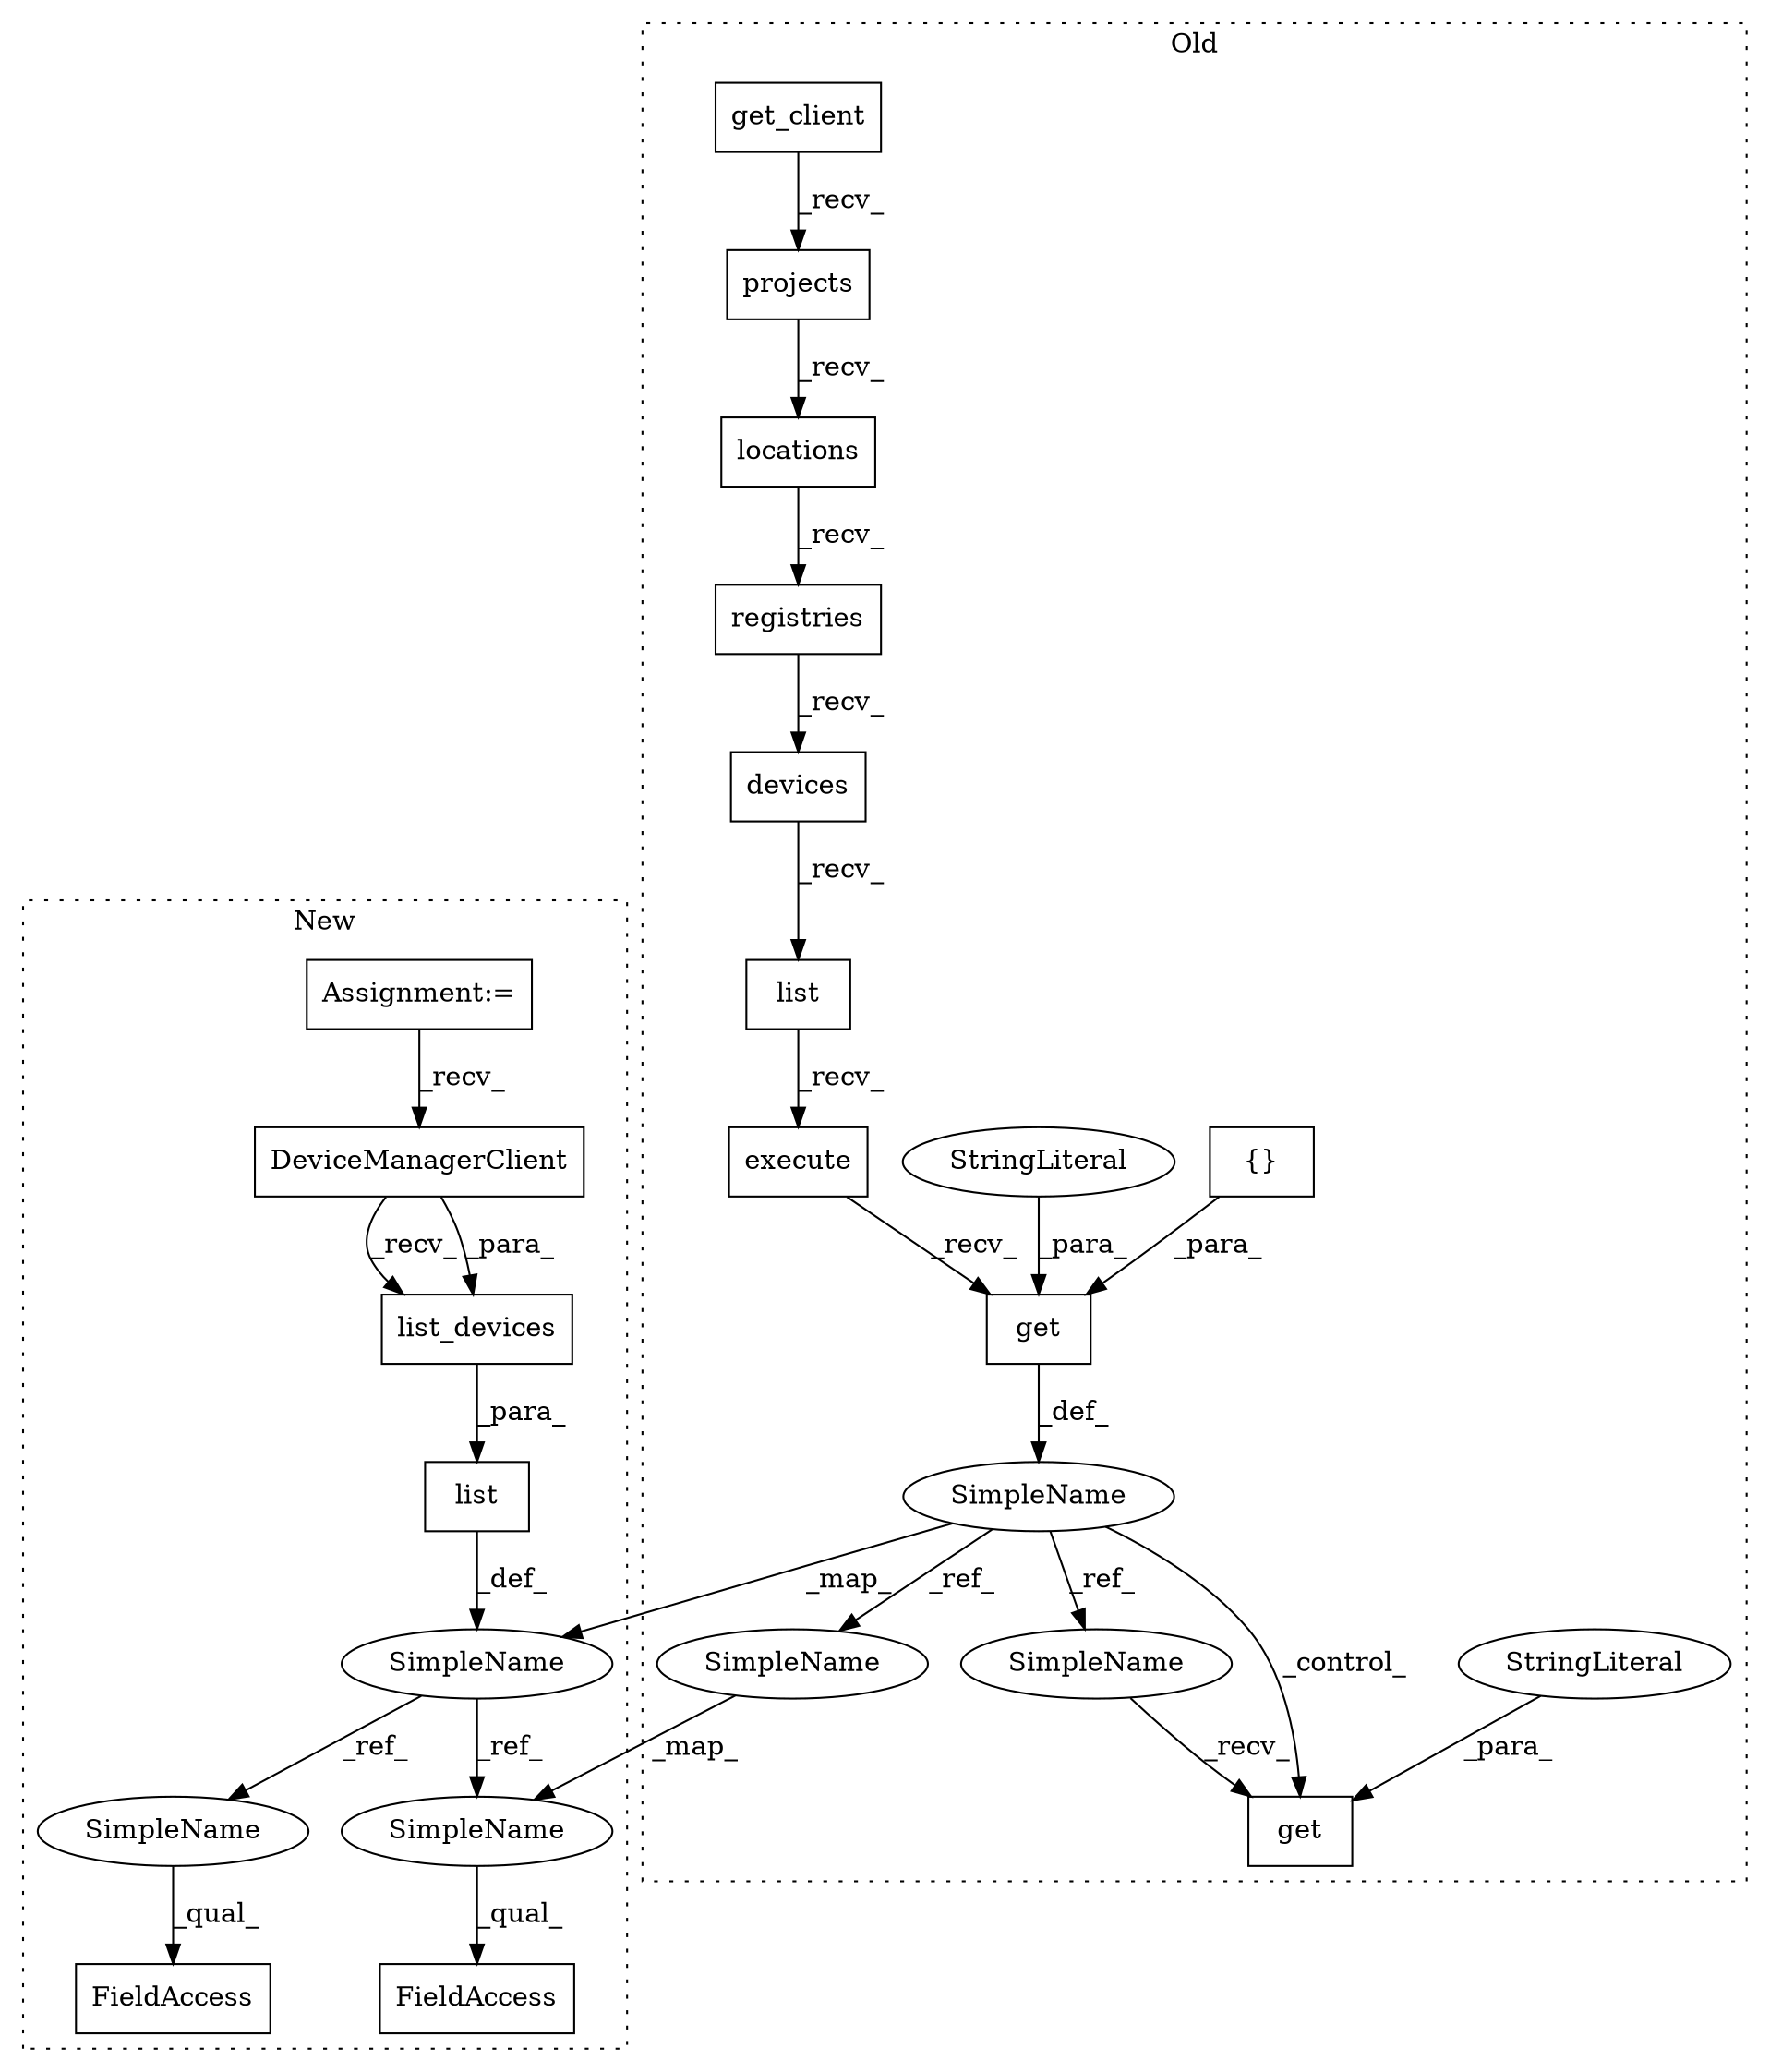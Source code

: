 digraph G {
subgraph cluster0 {
1 [label="execute" a="32" s="19737" l="9" shape="box"];
3 [label="projects" a="32" s="19648" l="10" shape="box"];
4 [label="registries" a="32" s="19671" l="12" shape="box"];
5 [label="get_client" a="32" s="19491,19522" l="11,1" shape="box"];
6 [label="locations" a="32" s="19659" l="11" shape="box"];
7 [label="devices" a="32" s="19684" l="9" shape="box"];
10 [label="list" a="32" s="19694,19735" l="5,1" shape="box"];
12 [label="SimpleName" a="42" s="19836" l="6" shape="ellipse"];
13 [label="{}" a="4" s="19770" l="2" shape="box"];
14 [label="get" a="32" s="20033,20041" l="4,1" shape="box"];
15 [label="StringLiteral" a="45" s="20037" l="4" shape="ellipse"];
16 [label="get" a="32" s="19747,19772" l="4,1" shape="box"];
17 [label="StringLiteral" a="45" s="19751" l="9" shape="ellipse"];
23 [label="SimpleName" a="42" s="19866" l="6" shape="ellipse"];
24 [label="SimpleName" a="42" s="20026" l="6" shape="ellipse"];
label = "Old";
style="dotted";
}
subgraph cluster1 {
2 [label="DeviceManagerClient" a="32" s="18435" l="21" shape="box"];
8 [label="FieldAccess" a="22" s="18776" l="21" shape="box"];
9 [label="FieldAccess" a="22" s="18821" l="21" shape="box"];
11 [label="SimpleName" a="42" s="18746" l="6" shape="ellipse"];
18 [label="list" a="32" s="18647,18682" l="5,1" shape="box"];
19 [label="list_devices" a="32" s="18659,18681" l="13,1" shape="box"];
20 [label="Assignment:=" a="7" s="18344" l="6" shape="box"];
21 [label="SimpleName" a="42" s="18776" l="6" shape="ellipse"];
22 [label="SimpleName" a="42" s="18821" l="6" shape="ellipse"];
label = "New";
style="dotted";
}
1 -> 16 [label="_recv_"];
2 -> 19 [label="_recv_"];
2 -> 19 [label="_para_"];
3 -> 6 [label="_recv_"];
4 -> 7 [label="_recv_"];
5 -> 3 [label="_recv_"];
6 -> 4 [label="_recv_"];
7 -> 10 [label="_recv_"];
10 -> 1 [label="_recv_"];
11 -> 22 [label="_ref_"];
11 -> 21 [label="_ref_"];
12 -> 11 [label="_map_"];
12 -> 14 [label="_control_"];
12 -> 23 [label="_ref_"];
12 -> 24 [label="_ref_"];
13 -> 16 [label="_para_"];
15 -> 14 [label="_para_"];
16 -> 12 [label="_def_"];
17 -> 16 [label="_para_"];
18 -> 11 [label="_def_"];
19 -> 18 [label="_para_"];
20 -> 2 [label="_recv_"];
21 -> 8 [label="_qual_"];
22 -> 9 [label="_qual_"];
23 -> 21 [label="_map_"];
24 -> 14 [label="_recv_"];
}